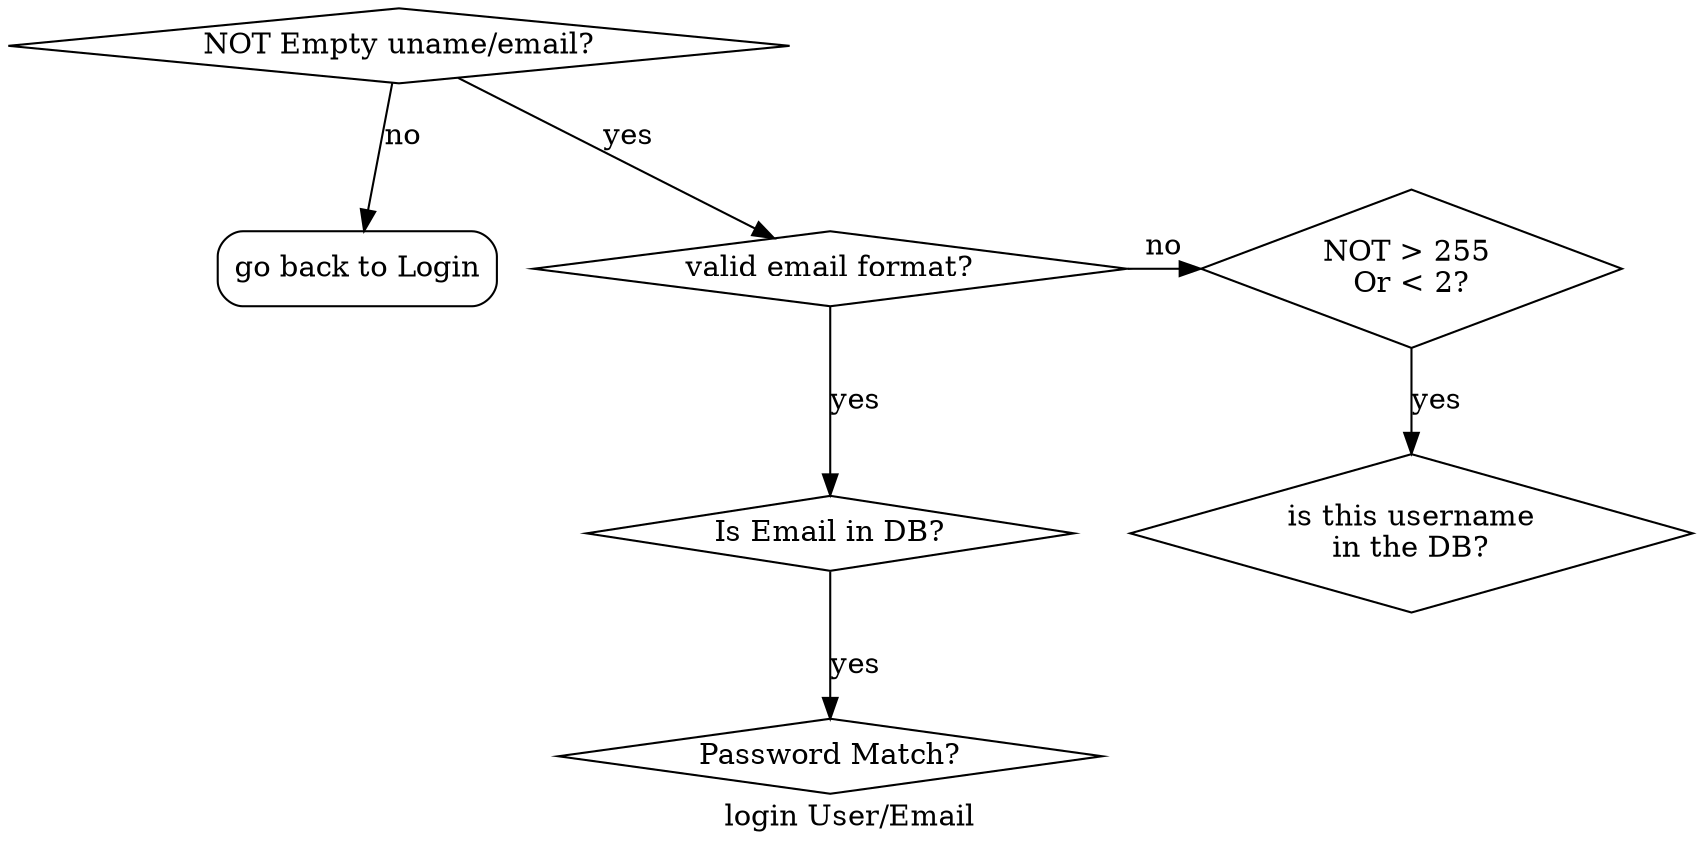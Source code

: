 digraph {
    label="login User/Email";
    /* node[shape="parallelogram", style=""]
       ?input[label="Return to\nLogin"]; */
    node[shape="box", style="rounded"]
      backToLogin[label="go back to Login"];

    node[shape="diamond", style=""]
        xEmpty_d[label="NOT Empty uname/email?"];
        emailFormat[label="valid email format?"];
        emailFound[label="Is Email in DB?"];
        pw[label="Password Match?"];
        less255Mor2[label="NOT > 255 \nOr < 2?"];
        isDBUName[label="is this username\nin the DB?"];


    /***  if (!empty($unameOREmail)) { // 1st test not empty
      if (has_valid_email_format($unameOREmail)) {
        // lookup Email
        echo "Lookup email in AuthController:login";
        die;
      } else {  // validate User
        $validUser = User::verifyUser($unameOREmail, $pw);
        echo "Valid User in AuthController:login";
        die; }
    }xxxxx elseif (!has_length(static::$columns['email'], array('max' => 255))) {
      $this->errors[] = "Last name must be less than 255 characters.";
    }xxxxx elseif (!has_valid_email_format(static::$columns['email'])) { ****   */

    xEmpty_d -> emailFormat[label="yes"];
    xEmpty_d -> backToLogin[label="no"];

    emailFormat -> emailFound[label="yes"];
    emailFormat -> less255Mor2[label="no"];

    less255Mor2 -> isDBUName[label="yes"]

    emailFound -> pw[label="yes"];

    {rank=same; emailFormat, less255Mor2}
}
